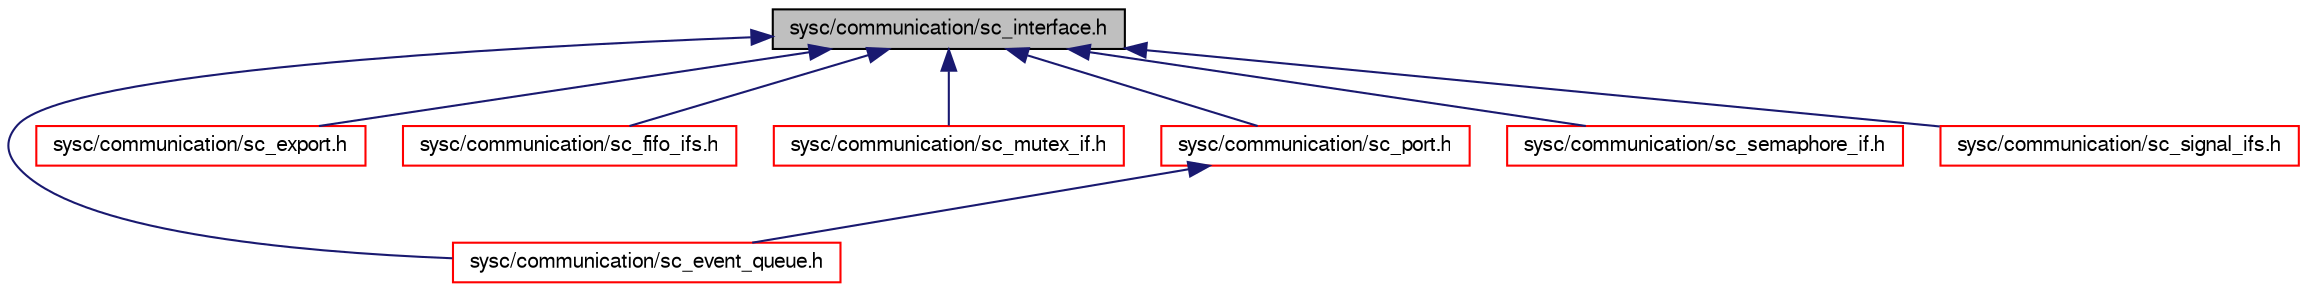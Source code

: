digraph G
{
  edge [fontname="FreeSans",fontsize="10",labelfontname="FreeSans",labelfontsize="10"];
  node [fontname="FreeSans",fontsize="10",shape=record];
  Node1 [label="sysc/communication/sc_interface.h",height=0.2,width=0.4,color="black", fillcolor="grey75", style="filled" fontcolor="black"];
  Node1 -> Node2 [dir=back,color="midnightblue",fontsize="10",style="solid",fontname="FreeSans"];
  Node2 [label="sysc/communication/sc_event_queue.h",height=0.2,width=0.4,color="red", fillcolor="white", style="filled",URL="$a00274.html"];
  Node1 -> Node3 [dir=back,color="midnightblue",fontsize="10",style="solid",fontname="FreeSans"];
  Node3 [label="sysc/communication/sc_export.h",height=0.2,width=0.4,color="red", fillcolor="white", style="filled",URL="$a00275.html"];
  Node1 -> Node4 [dir=back,color="midnightblue",fontsize="10",style="solid",fontname="FreeSans"];
  Node4 [label="sysc/communication/sc_fifo_ifs.h",height=0.2,width=0.4,color="red", fillcolor="white", style="filled",URL="$a00277.html"];
  Node1 -> Node5 [dir=back,color="midnightblue",fontsize="10",style="solid",fontname="FreeSans"];
  Node5 [label="sysc/communication/sc_mutex_if.h",height=0.2,width=0.4,color="red", fillcolor="white", style="filled",URL="$a00283.html"];
  Node1 -> Node6 [dir=back,color="midnightblue",fontsize="10",style="solid",fontname="FreeSans"];
  Node6 [label="sysc/communication/sc_port.h",height=0.2,width=0.4,color="red", fillcolor="white", style="filled",URL="$a00284.html"];
  Node6 -> Node2 [dir=back,color="midnightblue",fontsize="10",style="solid",fontname="FreeSans"];
  Node1 -> Node7 [dir=back,color="midnightblue",fontsize="10",style="solid",fontname="FreeSans"];
  Node7 [label="sysc/communication/sc_semaphore_if.h",height=0.2,width=0.4,color="red", fillcolor="white", style="filled",URL="$a00287.html"];
  Node1 -> Node8 [dir=back,color="midnightblue",fontsize="10",style="solid",fontname="FreeSans"];
  Node8 [label="sysc/communication/sc_signal_ifs.h",height=0.2,width=0.4,color="red", fillcolor="white", style="filled",URL="$a00289.html"];
}
